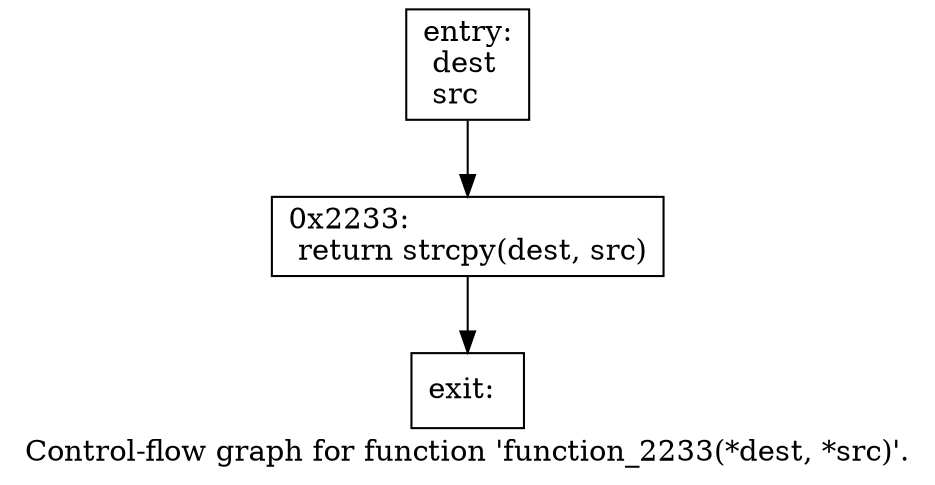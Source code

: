 digraph "Control-flow graph for function 'function_2233(*dest, *src)'." {
  label="Control-flow graph for function 'function_2233(*dest, *src)'.";
  node [shape=record];

  Node07C7D768 [label="{entry:\l  dest\l  src\l}"];
  Node07C7D768 -> Node07C7DA80;
  Node07C7DA80 [label="{0x2233:\l  return strcpy(dest, src)\l}"];
  Node07C7DA80 -> Node07C7D7B0;
  Node07C7D7B0 [label="{exit:\l}"];

}
